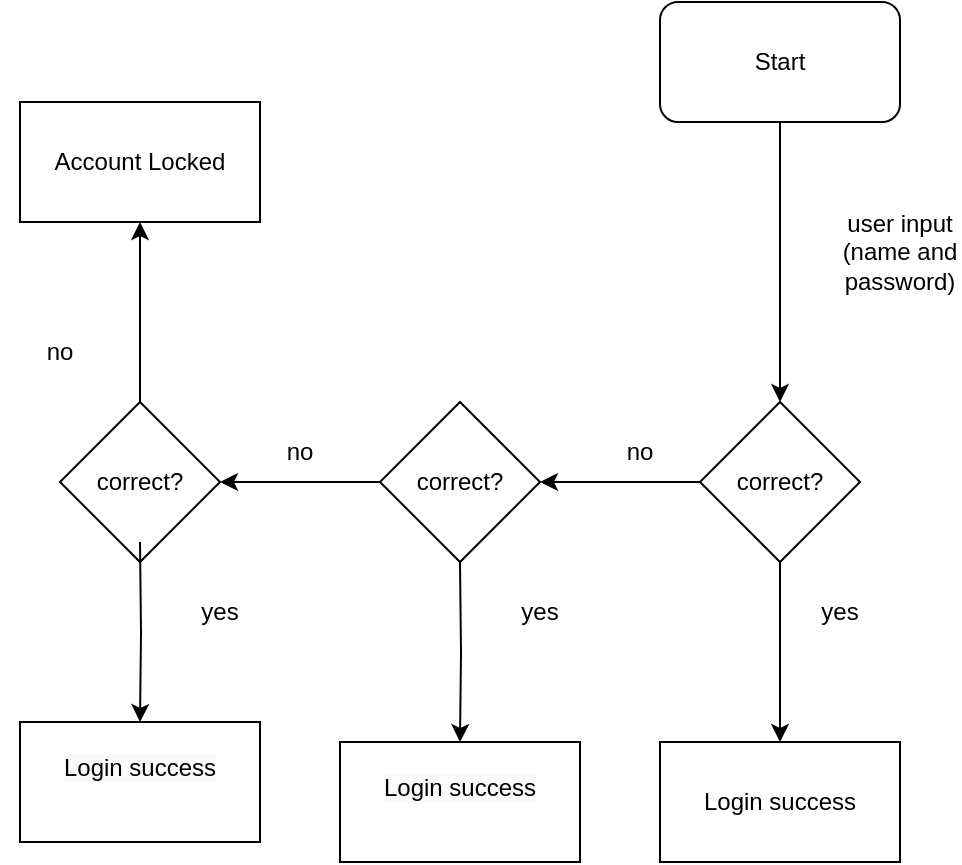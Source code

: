 <mxfile version="21.1.4" type="device">
  <diagram name="Page-1" id="QZZUzDVTXfH6hschXnrx">
    <mxGraphModel dx="1434" dy="796" grid="1" gridSize="10" guides="1" tooltips="1" connect="1" arrows="1" fold="1" page="1" pageScale="1" pageWidth="850" pageHeight="1100" math="0" shadow="0">
      <root>
        <mxCell id="0" />
        <mxCell id="1" parent="0" />
        <mxCell id="9Cp5EVU5f69_EmAZH6mJ-1" value="Start" style="rounded=1;whiteSpace=wrap;html=1;" vertex="1" parent="1">
          <mxGeometry x="370" y="80" width="120" height="60" as="geometry" />
        </mxCell>
        <mxCell id="9Cp5EVU5f69_EmAZH6mJ-2" value="" style="endArrow=classic;html=1;rounded=0;exitX=0.5;exitY=1;exitDx=0;exitDy=0;" edge="1" parent="1" source="9Cp5EVU5f69_EmAZH6mJ-1">
          <mxGeometry width="50" height="50" relative="1" as="geometry">
            <mxPoint x="400" y="430" as="sourcePoint" />
            <mxPoint x="430" y="280" as="targetPoint" />
          </mxGeometry>
        </mxCell>
        <mxCell id="9Cp5EVU5f69_EmAZH6mJ-3" value="user input (name and password)&lt;br&gt;" style="text;html=1;strokeColor=none;fillColor=none;align=center;verticalAlign=middle;whiteSpace=wrap;rounded=0;" vertex="1" parent="1">
          <mxGeometry x="460" y="190" width="60" height="30" as="geometry" />
        </mxCell>
        <mxCell id="9Cp5EVU5f69_EmAZH6mJ-6" value="" style="edgeStyle=orthogonalEdgeStyle;rounded=0;orthogonalLoop=1;jettySize=auto;html=1;" edge="1" parent="1" source="9Cp5EVU5f69_EmAZH6mJ-4" target="9Cp5EVU5f69_EmAZH6mJ-5">
          <mxGeometry relative="1" as="geometry" />
        </mxCell>
        <mxCell id="9Cp5EVU5f69_EmAZH6mJ-10" value="" style="edgeStyle=orthogonalEdgeStyle;rounded=0;orthogonalLoop=1;jettySize=auto;html=1;" edge="1" parent="1" source="9Cp5EVU5f69_EmAZH6mJ-4" target="9Cp5EVU5f69_EmAZH6mJ-9">
          <mxGeometry relative="1" as="geometry" />
        </mxCell>
        <mxCell id="9Cp5EVU5f69_EmAZH6mJ-4" value="correct?" style="rhombus;whiteSpace=wrap;html=1;" vertex="1" parent="1">
          <mxGeometry x="390" y="280" width="80" height="80" as="geometry" />
        </mxCell>
        <mxCell id="9Cp5EVU5f69_EmAZH6mJ-8" value="" style="edgeStyle=orthogonalEdgeStyle;rounded=0;orthogonalLoop=1;jettySize=auto;html=1;" edge="1" parent="1" source="9Cp5EVU5f69_EmAZH6mJ-5" target="9Cp5EVU5f69_EmAZH6mJ-7">
          <mxGeometry relative="1" as="geometry" />
        </mxCell>
        <mxCell id="9Cp5EVU5f69_EmAZH6mJ-5" value="correct?" style="rhombus;whiteSpace=wrap;html=1;" vertex="1" parent="1">
          <mxGeometry x="230" y="280" width="80" height="80" as="geometry" />
        </mxCell>
        <mxCell id="9Cp5EVU5f69_EmAZH6mJ-12" value="" style="edgeStyle=orthogonalEdgeStyle;rounded=0;orthogonalLoop=1;jettySize=auto;html=1;" edge="1" parent="1" source="9Cp5EVU5f69_EmAZH6mJ-7" target="9Cp5EVU5f69_EmAZH6mJ-11">
          <mxGeometry relative="1" as="geometry" />
        </mxCell>
        <mxCell id="9Cp5EVU5f69_EmAZH6mJ-7" value="correct?" style="rhombus;whiteSpace=wrap;html=1;" vertex="1" parent="1">
          <mxGeometry x="70" y="280" width="80" height="80" as="geometry" />
        </mxCell>
        <mxCell id="9Cp5EVU5f69_EmAZH6mJ-9" value="Login success" style="whiteSpace=wrap;html=1;" vertex="1" parent="1">
          <mxGeometry x="370" y="450" width="120" height="60" as="geometry" />
        </mxCell>
        <mxCell id="9Cp5EVU5f69_EmAZH6mJ-11" value="Account Locked" style="whiteSpace=wrap;html=1;" vertex="1" parent="1">
          <mxGeometry x="50" y="130" width="120" height="60" as="geometry" />
        </mxCell>
        <mxCell id="9Cp5EVU5f69_EmAZH6mJ-15" value="" style="edgeStyle=orthogonalEdgeStyle;rounded=0;orthogonalLoop=1;jettySize=auto;html=1;" edge="1" parent="1" target="9Cp5EVU5f69_EmAZH6mJ-16">
          <mxGeometry relative="1" as="geometry">
            <mxPoint x="270" y="360" as="sourcePoint" />
          </mxGeometry>
        </mxCell>
        <mxCell id="9Cp5EVU5f69_EmAZH6mJ-16" value="&#xa;&lt;span style=&quot;color: rgb(0, 0, 0); font-family: Helvetica; font-size: 12px; font-style: normal; font-variant-ligatures: normal; font-variant-caps: normal; font-weight: 400; letter-spacing: normal; orphans: 2; text-align: center; text-indent: 0px; text-transform: none; widows: 2; word-spacing: 0px; -webkit-text-stroke-width: 0px; background-color: rgb(251, 251, 251); text-decoration-thickness: initial; text-decoration-style: initial; text-decoration-color: initial; float: none; display: inline !important;&quot;&gt;Login success&lt;/span&gt;&#xa;&#xa;" style="whiteSpace=wrap;html=1;" vertex="1" parent="1">
          <mxGeometry x="210" y="450" width="120" height="60" as="geometry" />
        </mxCell>
        <mxCell id="9Cp5EVU5f69_EmAZH6mJ-17" value="" style="edgeStyle=orthogonalEdgeStyle;rounded=0;orthogonalLoop=1;jettySize=auto;html=1;" edge="1" parent="1" target="9Cp5EVU5f69_EmAZH6mJ-18">
          <mxGeometry relative="1" as="geometry">
            <mxPoint x="110" y="350" as="sourcePoint" />
          </mxGeometry>
        </mxCell>
        <mxCell id="9Cp5EVU5f69_EmAZH6mJ-18" value="&#xa;&lt;span style=&quot;color: rgb(0, 0, 0); font-family: Helvetica; font-size: 12px; font-style: normal; font-variant-ligatures: normal; font-variant-caps: normal; font-weight: 400; letter-spacing: normal; orphans: 2; text-align: center; text-indent: 0px; text-transform: none; widows: 2; word-spacing: 0px; -webkit-text-stroke-width: 0px; background-color: rgb(251, 251, 251); text-decoration-thickness: initial; text-decoration-style: initial; text-decoration-color: initial; float: none; display: inline !important;&quot;&gt;Login success&lt;/span&gt;&#xa;&#xa;" style="whiteSpace=wrap;html=1;" vertex="1" parent="1">
          <mxGeometry x="50" y="440" width="120" height="60" as="geometry" />
        </mxCell>
        <mxCell id="9Cp5EVU5f69_EmAZH6mJ-19" value="yes" style="text;html=1;strokeColor=none;fillColor=none;align=center;verticalAlign=middle;whiteSpace=wrap;rounded=0;" vertex="1" parent="1">
          <mxGeometry x="430" y="370" width="60" height="30" as="geometry" />
        </mxCell>
        <mxCell id="9Cp5EVU5f69_EmAZH6mJ-20" value="no" style="text;html=1;strokeColor=none;fillColor=none;align=center;verticalAlign=middle;whiteSpace=wrap;rounded=0;" vertex="1" parent="1">
          <mxGeometry x="330" y="290" width="60" height="30" as="geometry" />
        </mxCell>
        <mxCell id="9Cp5EVU5f69_EmAZH6mJ-21" value="no" style="text;html=1;strokeColor=none;fillColor=none;align=center;verticalAlign=middle;whiteSpace=wrap;rounded=0;" vertex="1" parent="1">
          <mxGeometry x="160" y="290" width="60" height="30" as="geometry" />
        </mxCell>
        <mxCell id="9Cp5EVU5f69_EmAZH6mJ-22" value="no" style="text;html=1;strokeColor=none;fillColor=none;align=center;verticalAlign=middle;whiteSpace=wrap;rounded=0;" vertex="1" parent="1">
          <mxGeometry x="40" y="240" width="60" height="30" as="geometry" />
        </mxCell>
        <mxCell id="9Cp5EVU5f69_EmAZH6mJ-23" value="yes" style="text;html=1;strokeColor=none;fillColor=none;align=center;verticalAlign=middle;whiteSpace=wrap;rounded=0;" vertex="1" parent="1">
          <mxGeometry x="280" y="370" width="60" height="30" as="geometry" />
        </mxCell>
        <mxCell id="9Cp5EVU5f69_EmAZH6mJ-24" value="yes" style="text;html=1;strokeColor=none;fillColor=none;align=center;verticalAlign=middle;whiteSpace=wrap;rounded=0;" vertex="1" parent="1">
          <mxGeometry x="120" y="370" width="60" height="30" as="geometry" />
        </mxCell>
      </root>
    </mxGraphModel>
  </diagram>
</mxfile>
